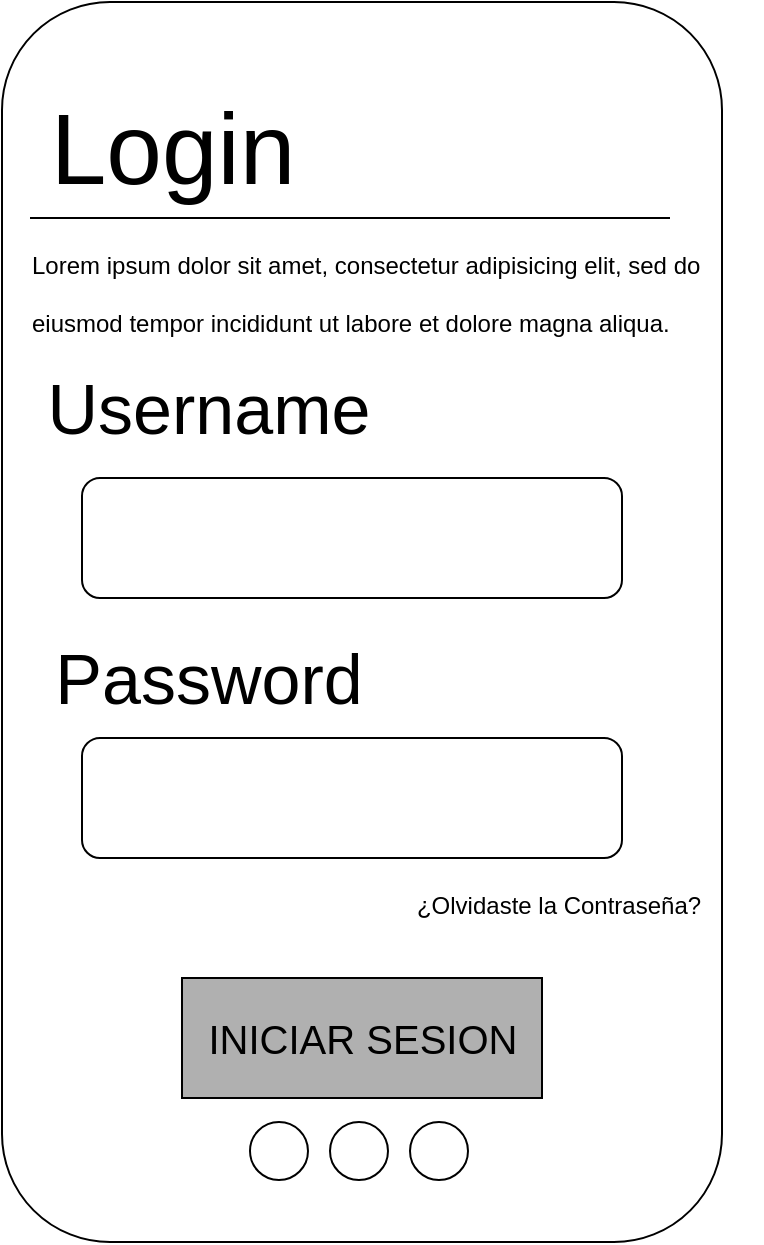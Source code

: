 <mxfile version="22.1.5" type="google">
  <diagram name="Page-1" id="f1b7ffb7-ca1e-a977-7cf5-a751b3c06c05">
    <mxGraphModel grid="1" page="1" gridSize="10" guides="1" tooltips="1" connect="1" arrows="1" fold="1" pageScale="1" pageWidth="826" pageHeight="1169" background="#ffffff" math="0" shadow="0">
      <root>
        <mxCell id="0" />
        <mxCell id="1" parent="0" />
        <mxCell id="nUql6APOvvQg6kluZNli-61" value="" style="rounded=1;whiteSpace=wrap;html=1;" vertex="1" parent="1">
          <mxGeometry x="220" y="80" width="360" height="620" as="geometry" />
        </mxCell>
        <mxCell id="nUql6APOvvQg6kluZNli-62" value="Login" style="text;html=1;align=center;verticalAlign=middle;resizable=0;points=[];autosize=1;strokeColor=none;fillColor=none;rotation=0;fontSize=50;" vertex="1" parent="1">
          <mxGeometry x="230" y="118" width="150" height="70" as="geometry" />
        </mxCell>
        <mxCell id="nUql6APOvvQg6kluZNli-66" value="&lt;h1&gt;&lt;span style=&quot;background-color: initial; font-size: 12px; font-weight: normal;&quot;&gt;Lorem ipsum dolor sit amet, consectetur adipisicing elit, sed do eiusmod tempor incididunt ut labore et dolore magna aliqua.&lt;/span&gt;&lt;br&gt;&lt;/h1&gt;" style="text;html=1;strokeColor=none;fillColor=none;spacing=5;spacingTop=-20;whiteSpace=wrap;overflow=hidden;rounded=0;" vertex="1" parent="1">
          <mxGeometry x="230" y="188" width="370" height="80" as="geometry" />
        </mxCell>
        <mxCell id="nUql6APOvvQg6kluZNli-69" value="" style="endArrow=none;html=1;rounded=0;" edge="1" parent="1">
          <mxGeometry width="50" height="50" relative="1" as="geometry">
            <mxPoint x="554" y="188" as="sourcePoint" />
            <mxPoint x="234" y="188" as="targetPoint" />
          </mxGeometry>
        </mxCell>
        <mxCell id="nUql6APOvvQg6kluZNli-70" value="" style="rounded=1;whiteSpace=wrap;html=1;" vertex="1" parent="1">
          <mxGeometry x="260" y="318" width="270" height="60" as="geometry" />
        </mxCell>
        <mxCell id="nUql6APOvvQg6kluZNli-72" value="" style="rounded=1;whiteSpace=wrap;html=1;" vertex="1" parent="1">
          <mxGeometry x="260" y="448" width="270" height="60" as="geometry" />
        </mxCell>
        <mxCell id="nUql6APOvvQg6kluZNli-73" value="Username" style="text;html=1;align=center;verticalAlign=middle;resizable=0;points=[];autosize=1;strokeColor=none;fillColor=none;rotation=0;fontSize=35;" vertex="1" parent="1">
          <mxGeometry x="233" y="253" width="180" height="60" as="geometry" />
        </mxCell>
        <mxCell id="nUql6APOvvQg6kluZNli-74" value="Password" style="text;html=1;align=center;verticalAlign=middle;resizable=0;points=[];autosize=1;strokeColor=none;fillColor=none;rotation=0;fontSize=35;" vertex="1" parent="1">
          <mxGeometry x="233" y="388" width="180" height="60" as="geometry" />
        </mxCell>
        <mxCell id="nUql6APOvvQg6kluZNli-76" value="" style="shape=image;verticalLabelPosition=bottom;labelBackgroundColor=default;verticalAlign=top;aspect=fixed;imageAspect=0;image=https://i.pinimg.com/564x/3d/09/81/3d09815500b9da2ea5823c0c735532ac.jpg;" vertex="1" parent="1">
          <mxGeometry x="490" y="463" width="30" height="30" as="geometry" />
        </mxCell>
        <mxCell id="nUql6APOvvQg6kluZNli-77" value="&lt;font style=&quot;font-size: 12px;&quot;&gt;¿Olvidaste la Contraseña?&lt;/font&gt;" style="text;html=1;align=center;verticalAlign=middle;resizable=0;points=[];autosize=1;strokeColor=none;fillColor=none;rotation=0;fontSize=35;" vertex="1" parent="1">
          <mxGeometry x="413" y="493" width="170" height="60" as="geometry" />
        </mxCell>
        <mxCell id="nUql6APOvvQg6kluZNli-79" value="" style="rounded=0;whiteSpace=wrap;html=1;fillColor=#b0b0b0;" vertex="1" parent="1">
          <mxGeometry x="310" y="568" width="180" height="60" as="geometry" />
        </mxCell>
        <mxCell id="nUql6APOvvQg6kluZNli-80" value="INICIAR SESION" style="text;html=1;strokeColor=none;fillColor=none;align=center;verticalAlign=middle;whiteSpace=wrap;rounded=0;fontSize=20;" vertex="1" parent="1">
          <mxGeometry x="298.75" y="585.5" width="202.5" height="25" as="geometry" />
        </mxCell>
        <mxCell id="nUql6APOvvQg6kluZNli-81" value="" style="ellipse;whiteSpace=wrap;html=1;aspect=fixed;" vertex="1" parent="1">
          <mxGeometry x="344" y="640" width="29" height="29" as="geometry" />
        </mxCell>
        <mxCell id="nUql6APOvvQg6kluZNli-82" value="" style="ellipse;whiteSpace=wrap;html=1;aspect=fixed;" vertex="1" parent="1">
          <mxGeometry x="384" y="640" width="29" height="29" as="geometry" />
        </mxCell>
        <mxCell id="nUql6APOvvQg6kluZNli-84" value="" style="ellipse;whiteSpace=wrap;html=1;aspect=fixed;" vertex="1" parent="1">
          <mxGeometry x="424" y="640" width="29" height="29" as="geometry" />
        </mxCell>
      </root>
    </mxGraphModel>
  </diagram>
</mxfile>
